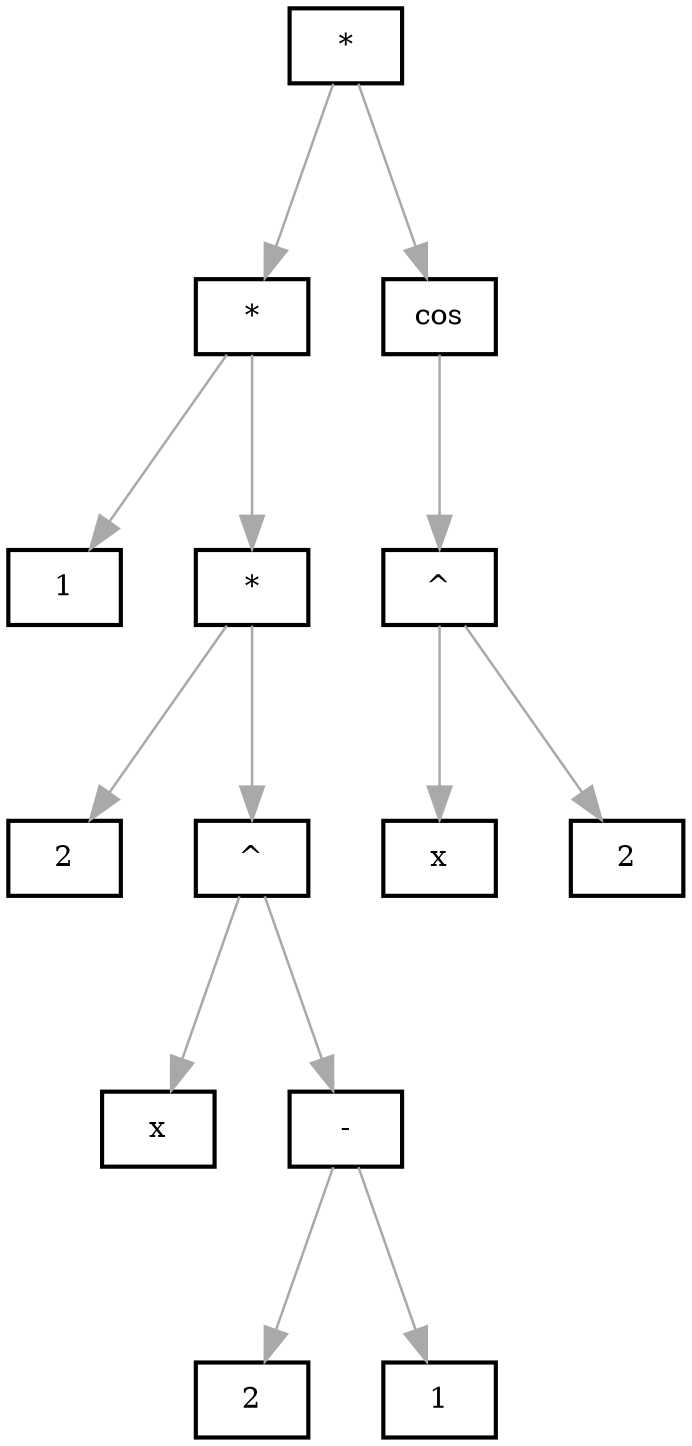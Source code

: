 	digraph
	{
		edge [color     = darkgrey]
		edge [arrowsize = 1.6]
		edge [penwidth  = 1.2]

		graph [penwidth = 2]
		graph [ranksep  = 1.3]
		graph [nodesep  = 0.5]
		graph [style    = "filled"]
		graph [color    = green, fillcolor = lightgreen]

		node [penwidth = 2]
		node [shape    = box]
		node [color    = black, fillcolor = white]

		compound  = true;
		newrank   = true;

		Node0x600003089200[label = "*"]
		Node0x600003089200 -> Node0x60000308c040

		Node0x60000308c040[label = "*"]
		Node0x60000308c040 -> Node0x60000308c100

		Node0x60000308c100[label = "1"]
		Node0x60000308c040 -> Node0x60000308c1e0

		Node0x60000308c1e0[label = "*"]
		Node0x60000308c1e0 -> Node0x60000308c120

		Node0x60000308c120[label = "2"]
		Node0x60000308c1e0 -> Node0x60000308c1c0

		Node0x60000308c1c0[label = "^"]
		Node0x60000308c1c0 -> Node0x60000308c140

		Node0x60000308c140[label = "x"]
		Node0x60000308c1c0 -> Node0x60000308c1a0

		Node0x60000308c1a0[label = "-"]
		Node0x60000308c1a0 -> Node0x60000308c160

		Node0x60000308c160[label = "2"]
		Node0x60000308c1a0 -> Node0x60000308c180

		Node0x60000308c180[label = "1"]
		Node0x600003089200 -> Node0x60000308c0c0

		Node0x60000308c0c0[label = "cos"]
		Node0x60000308c0c0 -> Node0x60000308c060

		Node0x60000308c060[label = "^"]
		Node0x60000308c060 -> Node0x60000308c080

		Node0x60000308c080[label = "x"]
		Node0x60000308c060 -> Node0x60000308c0a0

		Node0x60000308c0a0[label = "2"]
	}